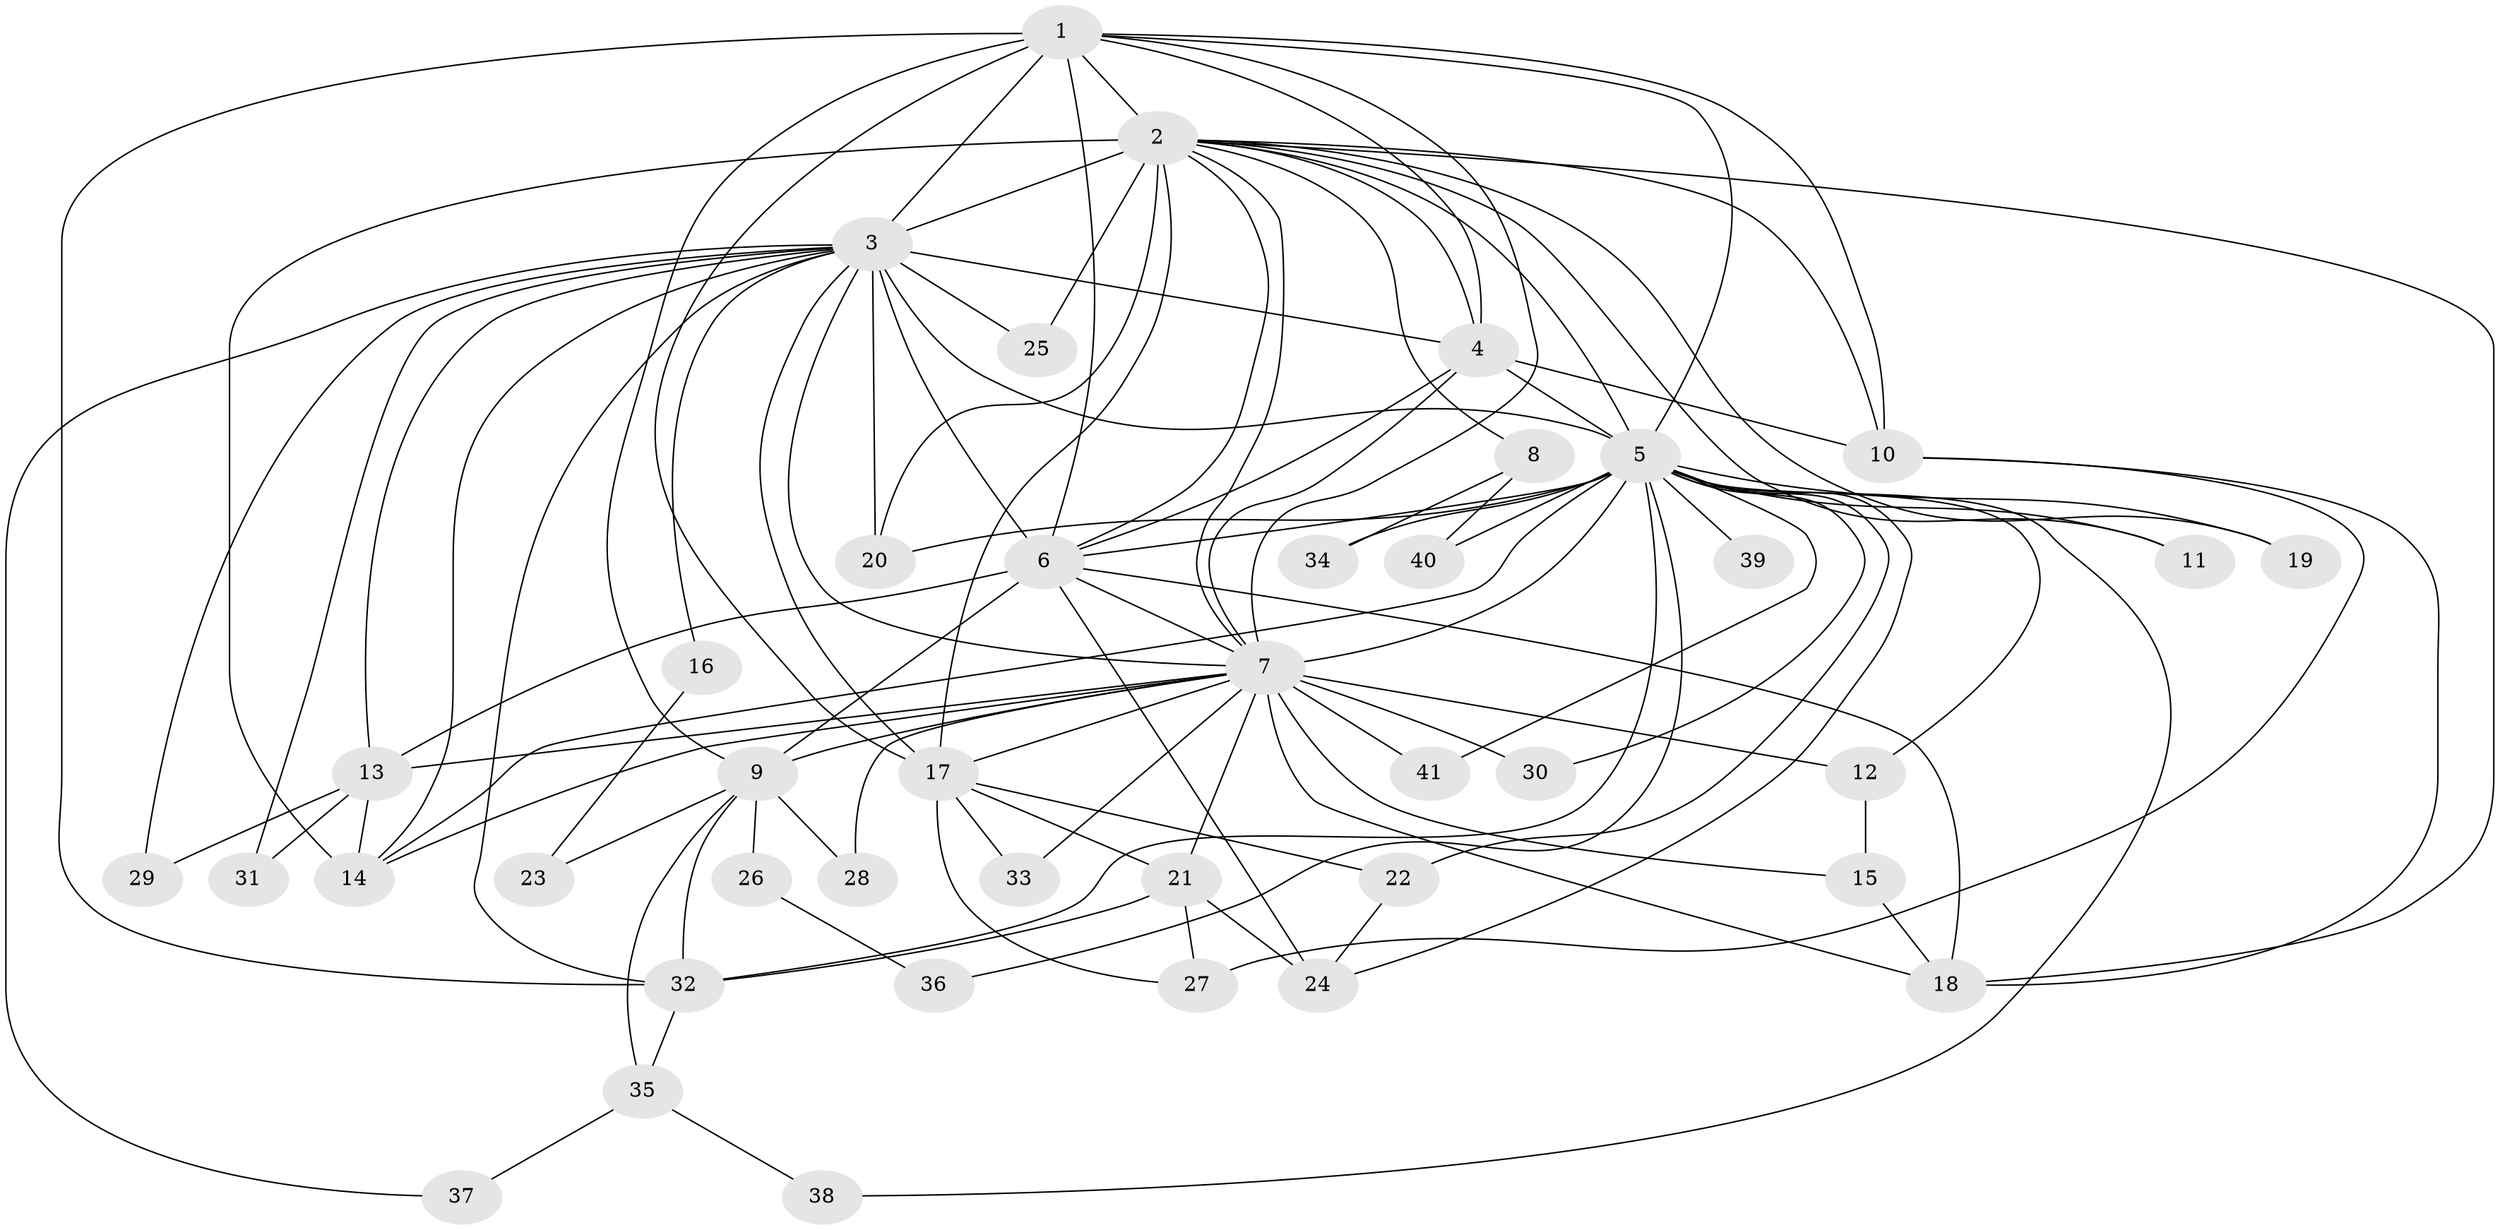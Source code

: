 // original degree distribution, {15: 0.012195121951219513, 21: 0.024390243902439025, 16: 0.036585365853658534, 14: 0.012195121951219513, 28: 0.012195121951219513, 24: 0.012195121951219513, 20: 0.012195121951219513, 4: 0.07317073170731707, 2: 0.573170731707317, 9: 0.012195121951219513, 3: 0.1951219512195122, 6: 0.024390243902439025}
// Generated by graph-tools (version 1.1) at 2025/34/03/09/25 02:34:37]
// undirected, 41 vertices, 103 edges
graph export_dot {
graph [start="1"]
  node [color=gray90,style=filled];
  1;
  2;
  3;
  4;
  5;
  6;
  7;
  8;
  9;
  10;
  11;
  12;
  13;
  14;
  15;
  16;
  17;
  18;
  19;
  20;
  21;
  22;
  23;
  24;
  25;
  26;
  27;
  28;
  29;
  30;
  31;
  32;
  33;
  34;
  35;
  36;
  37;
  38;
  39;
  40;
  41;
  1 -- 2 [weight=4.0];
  1 -- 3 [weight=4.0];
  1 -- 4 [weight=2.0];
  1 -- 5 [weight=2.0];
  1 -- 6 [weight=2.0];
  1 -- 7 [weight=3.0];
  1 -- 9 [weight=1.0];
  1 -- 10 [weight=1.0];
  1 -- 17 [weight=4.0];
  1 -- 32 [weight=4.0];
  2 -- 3 [weight=4.0];
  2 -- 4 [weight=3.0];
  2 -- 5 [weight=3.0];
  2 -- 6 [weight=2.0];
  2 -- 7 [weight=2.0];
  2 -- 8 [weight=1.0];
  2 -- 10 [weight=1.0];
  2 -- 11 [weight=2.0];
  2 -- 14 [weight=9.0];
  2 -- 17 [weight=1.0];
  2 -- 18 [weight=1.0];
  2 -- 19 [weight=1.0];
  2 -- 20 [weight=1.0];
  2 -- 25 [weight=1.0];
  3 -- 4 [weight=2.0];
  3 -- 5 [weight=2.0];
  3 -- 6 [weight=3.0];
  3 -- 7 [weight=2.0];
  3 -- 13 [weight=6.0];
  3 -- 14 [weight=1.0];
  3 -- 16 [weight=1.0];
  3 -- 17 [weight=1.0];
  3 -- 20 [weight=1.0];
  3 -- 25 [weight=1.0];
  3 -- 29 [weight=1.0];
  3 -- 31 [weight=1.0];
  3 -- 32 [weight=1.0];
  3 -- 37 [weight=1.0];
  4 -- 5 [weight=1.0];
  4 -- 6 [weight=1.0];
  4 -- 7 [weight=1.0];
  4 -- 10 [weight=4.0];
  5 -- 6 [weight=1.0];
  5 -- 7 [weight=1.0];
  5 -- 11 [weight=1.0];
  5 -- 12 [weight=1.0];
  5 -- 14 [weight=2.0];
  5 -- 19 [weight=2.0];
  5 -- 20 [weight=1.0];
  5 -- 22 [weight=1.0];
  5 -- 24 [weight=1.0];
  5 -- 30 [weight=1.0];
  5 -- 32 [weight=1.0];
  5 -- 34 [weight=1.0];
  5 -- 36 [weight=1.0];
  5 -- 38 [weight=1.0];
  5 -- 39 [weight=1.0];
  5 -- 40 [weight=1.0];
  5 -- 41 [weight=1.0];
  6 -- 7 [weight=1.0];
  6 -- 9 [weight=1.0];
  6 -- 13 [weight=1.0];
  6 -- 18 [weight=1.0];
  6 -- 24 [weight=3.0];
  7 -- 9 [weight=1.0];
  7 -- 12 [weight=1.0];
  7 -- 13 [weight=1.0];
  7 -- 14 [weight=1.0];
  7 -- 15 [weight=1.0];
  7 -- 17 [weight=1.0];
  7 -- 18 [weight=2.0];
  7 -- 21 [weight=1.0];
  7 -- 28 [weight=1.0];
  7 -- 30 [weight=1.0];
  7 -- 33 [weight=1.0];
  7 -- 41 [weight=1.0];
  8 -- 34 [weight=1.0];
  8 -- 40 [weight=1.0];
  9 -- 23 [weight=1.0];
  9 -- 26 [weight=1.0];
  9 -- 28 [weight=1.0];
  9 -- 32 [weight=1.0];
  9 -- 35 [weight=1.0];
  10 -- 18 [weight=2.0];
  10 -- 27 [weight=2.0];
  12 -- 15 [weight=1.0];
  13 -- 14 [weight=1.0];
  13 -- 29 [weight=1.0];
  13 -- 31 [weight=1.0];
  15 -- 18 [weight=1.0];
  16 -- 23 [weight=1.0];
  17 -- 21 [weight=1.0];
  17 -- 22 [weight=1.0];
  17 -- 27 [weight=1.0];
  17 -- 33 [weight=1.0];
  21 -- 24 [weight=1.0];
  21 -- 27 [weight=1.0];
  21 -- 32 [weight=1.0];
  22 -- 24 [weight=1.0];
  26 -- 36 [weight=1.0];
  32 -- 35 [weight=1.0];
  35 -- 37 [weight=1.0];
  35 -- 38 [weight=1.0];
}
